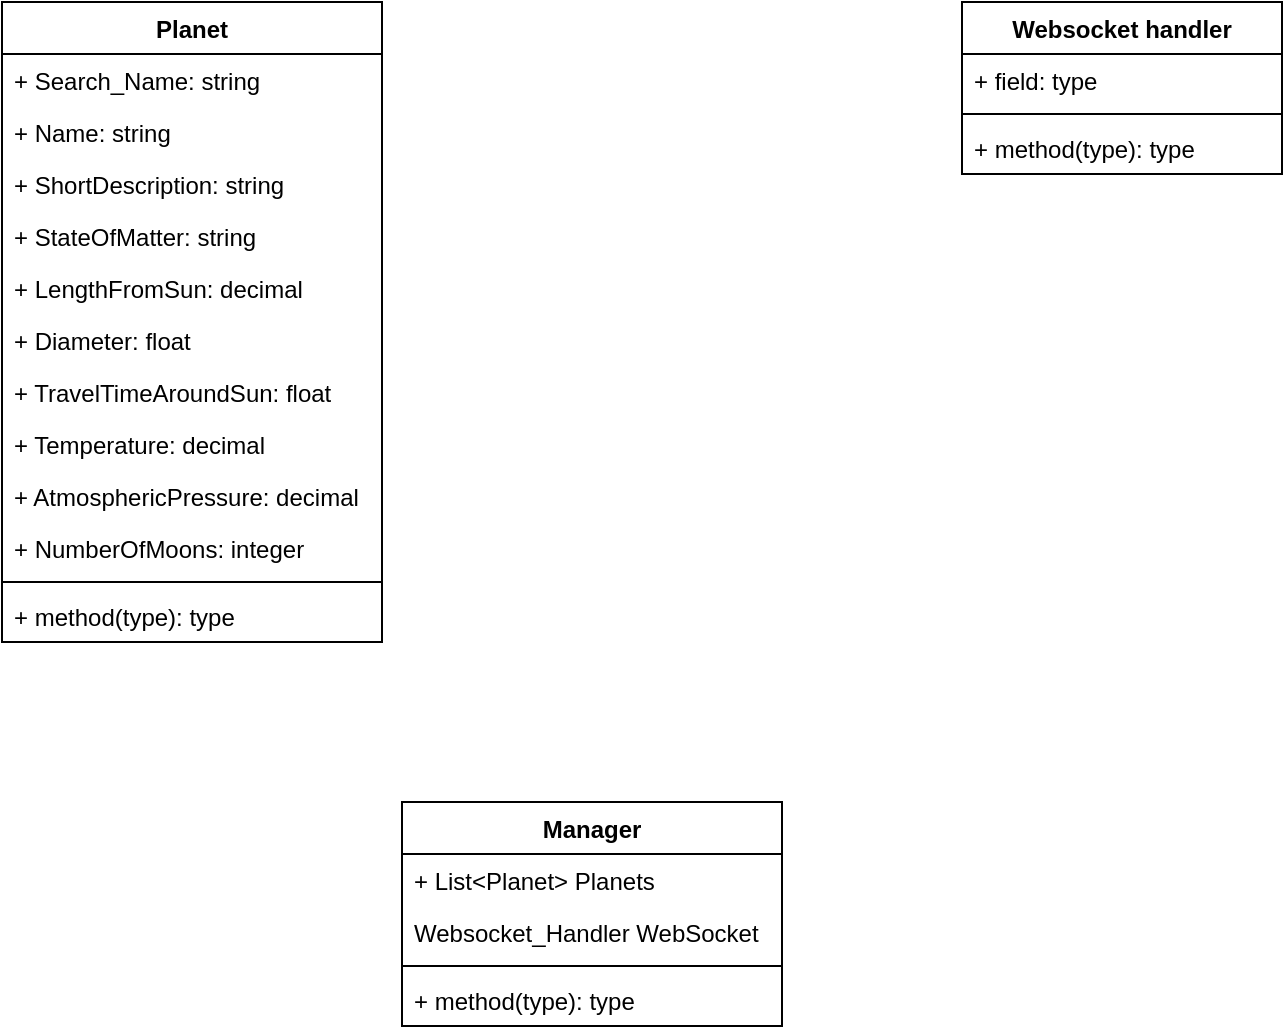 <mxfile version="16.5.1" type="device"><diagram id="C5RBs43oDa-KdzZeNtuy" name="Page-1"><mxGraphModel dx="1146" dy="591" grid="1" gridSize="10" guides="1" tooltips="1" connect="1" arrows="1" fold="1" page="1" pageScale="1" pageWidth="827" pageHeight="1169" math="0" shadow="0"><root><mxCell id="WIyWlLk6GJQsqaUBKTNV-0"/><mxCell id="WIyWlLk6GJQsqaUBKTNV-1" parent="WIyWlLk6GJQsqaUBKTNV-0"/><mxCell id="3At88jsr1dvVqedARIwU-8" value="Planet" style="swimlane;fontStyle=1;align=center;verticalAlign=top;childLayout=stackLayout;horizontal=1;startSize=26;horizontalStack=0;resizeParent=1;resizeParentMax=0;resizeLast=0;collapsible=1;marginBottom=0;" vertex="1" parent="WIyWlLk6GJQsqaUBKTNV-1"><mxGeometry x="40" y="40" width="190" height="320" as="geometry"/></mxCell><mxCell id="3At88jsr1dvVqedARIwU-21" value="+ Search_Name: string" style="text;strokeColor=none;fillColor=none;align=left;verticalAlign=top;spacingLeft=4;spacingRight=4;overflow=hidden;rotatable=0;points=[[0,0.5],[1,0.5]];portConstraint=eastwest;" vertex="1" parent="3At88jsr1dvVqedARIwU-8"><mxGeometry y="26" width="190" height="26" as="geometry"/></mxCell><mxCell id="3At88jsr1dvVqedARIwU-22" value="+ Name: string" style="text;strokeColor=none;fillColor=none;align=left;verticalAlign=top;spacingLeft=4;spacingRight=4;overflow=hidden;rotatable=0;points=[[0,0.5],[1,0.5]];portConstraint=eastwest;" vertex="1" parent="3At88jsr1dvVqedARIwU-8"><mxGeometry y="52" width="190" height="26" as="geometry"/></mxCell><mxCell id="3At88jsr1dvVqedARIwU-9" value="+ ShortDescription: string" style="text;strokeColor=none;fillColor=none;align=left;verticalAlign=top;spacingLeft=4;spacingRight=4;overflow=hidden;rotatable=0;points=[[0,0.5],[1,0.5]];portConstraint=eastwest;" vertex="1" parent="3At88jsr1dvVqedARIwU-8"><mxGeometry y="78" width="190" height="26" as="geometry"/></mxCell><mxCell id="3At88jsr1dvVqedARIwU-23" value="+ StateOfMatter: string" style="text;strokeColor=none;fillColor=none;align=left;verticalAlign=top;spacingLeft=4;spacingRight=4;overflow=hidden;rotatable=0;points=[[0,0.5],[1,0.5]];portConstraint=eastwest;" vertex="1" parent="3At88jsr1dvVqedARIwU-8"><mxGeometry y="104" width="190" height="26" as="geometry"/></mxCell><mxCell id="3At88jsr1dvVqedARIwU-24" value="+ LengthFromSun: decimal" style="text;strokeColor=none;fillColor=none;align=left;verticalAlign=top;spacingLeft=4;spacingRight=4;overflow=hidden;rotatable=0;points=[[0,0.5],[1,0.5]];portConstraint=eastwest;" vertex="1" parent="3At88jsr1dvVqedARIwU-8"><mxGeometry y="130" width="190" height="26" as="geometry"/></mxCell><mxCell id="3At88jsr1dvVqedARIwU-25" value="+ Diameter: float" style="text;strokeColor=none;fillColor=none;align=left;verticalAlign=top;spacingLeft=4;spacingRight=4;overflow=hidden;rotatable=0;points=[[0,0.5],[1,0.5]];portConstraint=eastwest;" vertex="1" parent="3At88jsr1dvVqedARIwU-8"><mxGeometry y="156" width="190" height="26" as="geometry"/></mxCell><mxCell id="3At88jsr1dvVqedARIwU-26" value="+ TravelTimeAroundSun: float " style="text;strokeColor=none;fillColor=none;align=left;verticalAlign=top;spacingLeft=4;spacingRight=4;overflow=hidden;rotatable=0;points=[[0,0.5],[1,0.5]];portConstraint=eastwest;" vertex="1" parent="3At88jsr1dvVqedARIwU-8"><mxGeometry y="182" width="190" height="26" as="geometry"/></mxCell><mxCell id="3At88jsr1dvVqedARIwU-27" value="+ Temperature: decimal" style="text;strokeColor=none;fillColor=none;align=left;verticalAlign=top;spacingLeft=4;spacingRight=4;overflow=hidden;rotatable=0;points=[[0,0.5],[1,0.5]];portConstraint=eastwest;" vertex="1" parent="3At88jsr1dvVqedARIwU-8"><mxGeometry y="208" width="190" height="26" as="geometry"/></mxCell><mxCell id="3At88jsr1dvVqedARIwU-29" value="+ AtmosphericPressure: decimal" style="text;strokeColor=none;fillColor=none;align=left;verticalAlign=top;spacingLeft=4;spacingRight=4;overflow=hidden;rotatable=0;points=[[0,0.5],[1,0.5]];portConstraint=eastwest;" vertex="1" parent="3At88jsr1dvVqedARIwU-8"><mxGeometry y="234" width="190" height="26" as="geometry"/></mxCell><mxCell id="3At88jsr1dvVqedARIwU-28" value="+ NumberOfMoons: integer" style="text;strokeColor=none;fillColor=none;align=left;verticalAlign=top;spacingLeft=4;spacingRight=4;overflow=hidden;rotatable=0;points=[[0,0.5],[1,0.5]];portConstraint=eastwest;" vertex="1" parent="3At88jsr1dvVqedARIwU-8"><mxGeometry y="260" width="190" height="26" as="geometry"/></mxCell><mxCell id="3At88jsr1dvVqedARIwU-10" value="" style="line;strokeWidth=1;fillColor=none;align=left;verticalAlign=middle;spacingTop=-1;spacingLeft=3;spacingRight=3;rotatable=0;labelPosition=right;points=[];portConstraint=eastwest;" vertex="1" parent="3At88jsr1dvVqedARIwU-8"><mxGeometry y="286" width="190" height="8" as="geometry"/></mxCell><mxCell id="3At88jsr1dvVqedARIwU-11" value="+ method(type): type" style="text;strokeColor=none;fillColor=none;align=left;verticalAlign=top;spacingLeft=4;spacingRight=4;overflow=hidden;rotatable=0;points=[[0,0.5],[1,0.5]];portConstraint=eastwest;" vertex="1" parent="3At88jsr1dvVqedARIwU-8"><mxGeometry y="294" width="190" height="26" as="geometry"/></mxCell><mxCell id="3At88jsr1dvVqedARIwU-12" value="Manager" style="swimlane;fontStyle=1;align=center;verticalAlign=top;childLayout=stackLayout;horizontal=1;startSize=26;horizontalStack=0;resizeParent=1;resizeParentMax=0;resizeLast=0;collapsible=1;marginBottom=0;" vertex="1" parent="WIyWlLk6GJQsqaUBKTNV-1"><mxGeometry x="240" y="440" width="190" height="112" as="geometry"/></mxCell><mxCell id="3At88jsr1dvVqedARIwU-13" value="+ List&lt;Planet&gt; Planets" style="text;strokeColor=none;fillColor=none;align=left;verticalAlign=top;spacingLeft=4;spacingRight=4;overflow=hidden;rotatable=0;points=[[0,0.5],[1,0.5]];portConstraint=eastwest;" vertex="1" parent="3At88jsr1dvVqedARIwU-12"><mxGeometry y="26" width="190" height="26" as="geometry"/></mxCell><mxCell id="3At88jsr1dvVqedARIwU-20" value="Websocket_Handler WebSocket" style="text;strokeColor=none;fillColor=none;align=left;verticalAlign=top;spacingLeft=4;spacingRight=4;overflow=hidden;rotatable=0;points=[[0,0.5],[1,0.5]];portConstraint=eastwest;" vertex="1" parent="3At88jsr1dvVqedARIwU-12"><mxGeometry y="52" width="190" height="26" as="geometry"/></mxCell><mxCell id="3At88jsr1dvVqedARIwU-14" value="" style="line;strokeWidth=1;fillColor=none;align=left;verticalAlign=middle;spacingTop=-1;spacingLeft=3;spacingRight=3;rotatable=0;labelPosition=right;points=[];portConstraint=eastwest;" vertex="1" parent="3At88jsr1dvVqedARIwU-12"><mxGeometry y="78" width="190" height="8" as="geometry"/></mxCell><mxCell id="3At88jsr1dvVqedARIwU-15" value="+ method(type): type" style="text;strokeColor=none;fillColor=none;align=left;verticalAlign=top;spacingLeft=4;spacingRight=4;overflow=hidden;rotatable=0;points=[[0,0.5],[1,0.5]];portConstraint=eastwest;" vertex="1" parent="3At88jsr1dvVqedARIwU-12"><mxGeometry y="86" width="190" height="26" as="geometry"/></mxCell><mxCell id="3At88jsr1dvVqedARIwU-16" value="Websocket handler" style="swimlane;fontStyle=1;align=center;verticalAlign=top;childLayout=stackLayout;horizontal=1;startSize=26;horizontalStack=0;resizeParent=1;resizeParentMax=0;resizeLast=0;collapsible=1;marginBottom=0;" vertex="1" parent="WIyWlLk6GJQsqaUBKTNV-1"><mxGeometry x="520" y="40" width="160" height="86" as="geometry"/></mxCell><mxCell id="3At88jsr1dvVqedARIwU-17" value="+ field: type" style="text;strokeColor=none;fillColor=none;align=left;verticalAlign=top;spacingLeft=4;spacingRight=4;overflow=hidden;rotatable=0;points=[[0,0.5],[1,0.5]];portConstraint=eastwest;" vertex="1" parent="3At88jsr1dvVqedARIwU-16"><mxGeometry y="26" width="160" height="26" as="geometry"/></mxCell><mxCell id="3At88jsr1dvVqedARIwU-18" value="" style="line;strokeWidth=1;fillColor=none;align=left;verticalAlign=middle;spacingTop=-1;spacingLeft=3;spacingRight=3;rotatable=0;labelPosition=right;points=[];portConstraint=eastwest;" vertex="1" parent="3At88jsr1dvVqedARIwU-16"><mxGeometry y="52" width="160" height="8" as="geometry"/></mxCell><mxCell id="3At88jsr1dvVqedARIwU-19" value="+ method(type): type" style="text;strokeColor=none;fillColor=none;align=left;verticalAlign=top;spacingLeft=4;spacingRight=4;overflow=hidden;rotatable=0;points=[[0,0.5],[1,0.5]];portConstraint=eastwest;" vertex="1" parent="3At88jsr1dvVqedARIwU-16"><mxGeometry y="60" width="160" height="26" as="geometry"/></mxCell></root></mxGraphModel></diagram></mxfile>